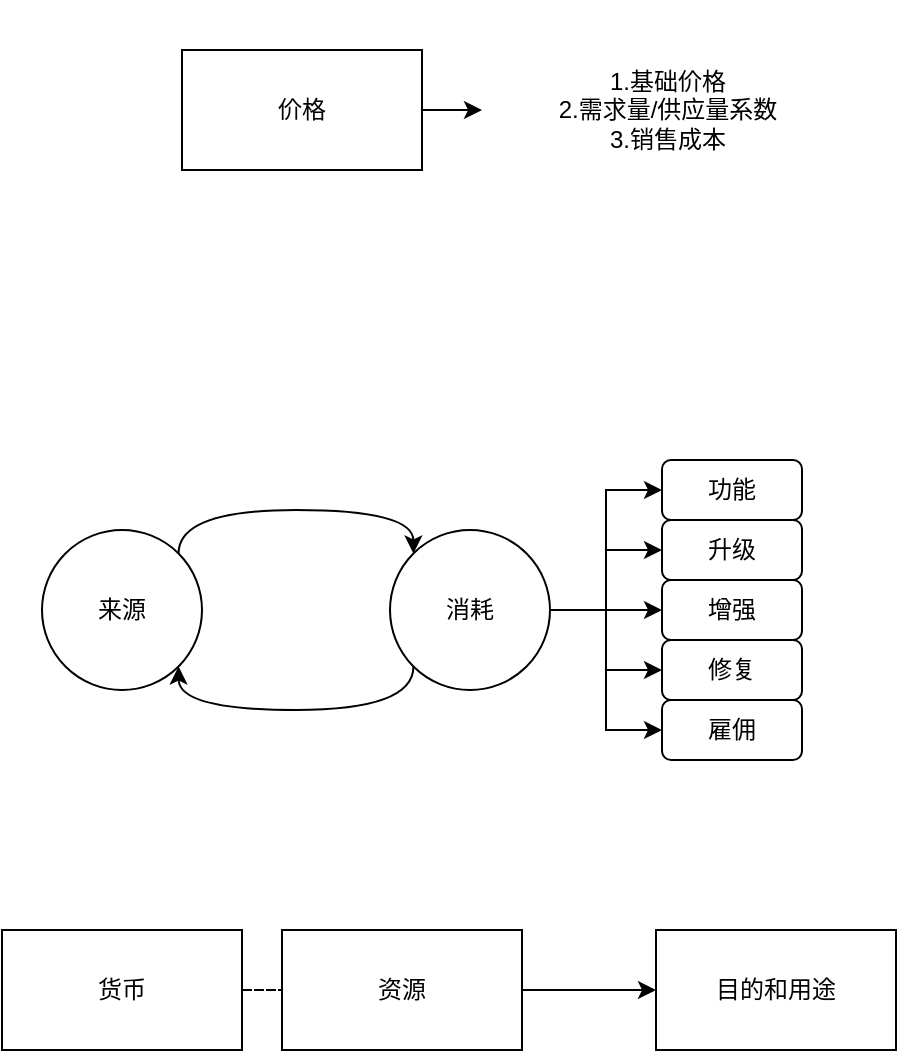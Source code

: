<mxfile version="23.0.2" type="github">
  <diagram name="第 1 页" id="GztoGZoLDA_IP8yJrQvN">
    <mxGraphModel dx="989" dy="1683" grid="1" gridSize="10" guides="1" tooltips="1" connect="1" arrows="1" fold="1" page="1" pageScale="1" pageWidth="827" pageHeight="1169" math="0" shadow="0">
      <root>
        <mxCell id="0" />
        <mxCell id="1" parent="0" />
        <mxCell id="jYttO9liqktZ8NMW96-u-7" style="edgeStyle=orthogonalEdgeStyle;rounded=0;orthogonalLoop=1;jettySize=auto;html=1;entryX=0;entryY=0.5;entryDx=0;entryDy=0;dashed=1;endArrow=none;endFill=0;" parent="1" source="jYttO9liqktZ8NMW96-u-1" target="jYttO9liqktZ8NMW96-u-2" edge="1">
          <mxGeometry relative="1" as="geometry" />
        </mxCell>
        <mxCell id="jYttO9liqktZ8NMW96-u-1" value="货币" style="rounded=0;whiteSpace=wrap;html=1;" parent="1" vertex="1">
          <mxGeometry x="220" y="170" width="120" height="60" as="geometry" />
        </mxCell>
        <mxCell id="jYttO9liqktZ8NMW96-u-3" style="edgeStyle=orthogonalEdgeStyle;rounded=0;orthogonalLoop=1;jettySize=auto;html=1;exitX=1;exitY=0.5;exitDx=0;exitDy=0;entryX=0;entryY=0.5;entryDx=0;entryDy=0;" parent="1" source="jYttO9liqktZ8NMW96-u-2" target="jYttO9liqktZ8NMW96-u-4" edge="1">
          <mxGeometry relative="1" as="geometry">
            <mxPoint x="560.0" y="220" as="targetPoint" />
            <mxPoint x="480.0" y="250.0" as="sourcePoint" />
          </mxGeometry>
        </mxCell>
        <mxCell id="jYttO9liqktZ8NMW96-u-2" value="资源" style="rounded=0;whiteSpace=wrap;html=1;" parent="1" vertex="1">
          <mxGeometry x="360" y="170" width="120" height="60" as="geometry" />
        </mxCell>
        <mxCell id="jYttO9liqktZ8NMW96-u-4" value="目的和用途" style="rounded=0;whiteSpace=wrap;html=1;" parent="1" vertex="1">
          <mxGeometry x="547" y="170" width="120" height="60" as="geometry" />
        </mxCell>
        <mxCell id="jYttO9liqktZ8NMW96-u-11" style="edgeStyle=orthogonalEdgeStyle;rounded=0;orthogonalLoop=1;jettySize=auto;html=1;exitX=1;exitY=0;exitDx=0;exitDy=0;entryX=0;entryY=0;entryDx=0;entryDy=0;curved=1;" parent="1" source="jYttO9liqktZ8NMW96-u-9" target="jYttO9liqktZ8NMW96-u-10" edge="1">
          <mxGeometry relative="1" as="geometry">
            <Array as="points">
              <mxPoint x="308" y="-40" />
              <mxPoint x="426" y="-40" />
            </Array>
          </mxGeometry>
        </mxCell>
        <mxCell id="jYttO9liqktZ8NMW96-u-9" value="来源" style="ellipse;whiteSpace=wrap;html=1;aspect=fixed;" parent="1" vertex="1">
          <mxGeometry x="240" y="-30" width="80" height="80" as="geometry" />
        </mxCell>
        <mxCell id="jYttO9liqktZ8NMW96-u-12" style="edgeStyle=orthogonalEdgeStyle;rounded=0;orthogonalLoop=1;jettySize=auto;html=1;exitX=0;exitY=1;exitDx=0;exitDy=0;entryX=1;entryY=1;entryDx=0;entryDy=0;curved=1;" parent="1" source="jYttO9liqktZ8NMW96-u-10" target="jYttO9liqktZ8NMW96-u-9" edge="1">
          <mxGeometry relative="1" as="geometry">
            <Array as="points">
              <mxPoint x="426" y="60" />
              <mxPoint x="308" y="60" />
            </Array>
          </mxGeometry>
        </mxCell>
        <mxCell id="jYttO9liqktZ8NMW96-u-36" style="edgeStyle=orthogonalEdgeStyle;rounded=0;orthogonalLoop=1;jettySize=auto;html=1;exitX=1;exitY=0.5;exitDx=0;exitDy=0;entryX=0;entryY=0.5;entryDx=0;entryDy=0;" parent="1" source="jYttO9liqktZ8NMW96-u-10" target="jYttO9liqktZ8NMW96-u-35" edge="1">
          <mxGeometry relative="1" as="geometry" />
        </mxCell>
        <mxCell id="jYttO9liqktZ8NMW96-u-38" style="edgeStyle=orthogonalEdgeStyle;rounded=0;orthogonalLoop=1;jettySize=auto;html=1;exitX=1;exitY=0.5;exitDx=0;exitDy=0;entryX=0;entryY=0.5;entryDx=0;entryDy=0;" parent="1" source="jYttO9liqktZ8NMW96-u-10" target="jYttO9liqktZ8NMW96-u-37" edge="1">
          <mxGeometry relative="1" as="geometry" />
        </mxCell>
        <mxCell id="jYttO9liqktZ8NMW96-u-40" style="edgeStyle=orthogonalEdgeStyle;rounded=0;orthogonalLoop=1;jettySize=auto;html=1;exitX=1;exitY=0.5;exitDx=0;exitDy=0;entryX=0;entryY=0.5;entryDx=0;entryDy=0;" parent="1" source="jYttO9liqktZ8NMW96-u-10" target="jYttO9liqktZ8NMW96-u-39" edge="1">
          <mxGeometry relative="1" as="geometry" />
        </mxCell>
        <mxCell id="jYttO9liqktZ8NMW96-u-43" style="edgeStyle=orthogonalEdgeStyle;rounded=0;orthogonalLoop=1;jettySize=auto;html=1;exitX=1;exitY=0.5;exitDx=0;exitDy=0;" parent="1" source="jYttO9liqktZ8NMW96-u-10" target="jYttO9liqktZ8NMW96-u-41" edge="1">
          <mxGeometry relative="1" as="geometry" />
        </mxCell>
        <mxCell id="jYttO9liqktZ8NMW96-u-44" style="edgeStyle=orthogonalEdgeStyle;rounded=0;orthogonalLoop=1;jettySize=auto;html=1;exitX=1;exitY=0.5;exitDx=0;exitDy=0;entryX=0;entryY=0.5;entryDx=0;entryDy=0;" parent="1" source="jYttO9liqktZ8NMW96-u-10" target="jYttO9liqktZ8NMW96-u-42" edge="1">
          <mxGeometry relative="1" as="geometry" />
        </mxCell>
        <mxCell id="jYttO9liqktZ8NMW96-u-10" value="消耗" style="ellipse;whiteSpace=wrap;html=1;aspect=fixed;" parent="1" vertex="1">
          <mxGeometry x="414" y="-30" width="80" height="80" as="geometry" />
        </mxCell>
        <mxCell id="jYttO9liqktZ8NMW96-u-35" value="功能" style="rounded=1;whiteSpace=wrap;html=1;" parent="1" vertex="1">
          <mxGeometry x="550" y="-65" width="70" height="30" as="geometry" />
        </mxCell>
        <mxCell id="jYttO9liqktZ8NMW96-u-37" value="升级" style="rounded=1;whiteSpace=wrap;html=1;" parent="1" vertex="1">
          <mxGeometry x="550" y="-35" width="70" height="30" as="geometry" />
        </mxCell>
        <mxCell id="jYttO9liqktZ8NMW96-u-39" value="增强" style="rounded=1;whiteSpace=wrap;html=1;" parent="1" vertex="1">
          <mxGeometry x="550" y="-5" width="70" height="30" as="geometry" />
        </mxCell>
        <mxCell id="jYttO9liqktZ8NMW96-u-41" value="修复" style="rounded=1;whiteSpace=wrap;html=1;" parent="1" vertex="1">
          <mxGeometry x="550" y="25" width="70" height="30" as="geometry" />
        </mxCell>
        <mxCell id="jYttO9liqktZ8NMW96-u-42" value="雇佣" style="rounded=1;whiteSpace=wrap;html=1;" parent="1" vertex="1">
          <mxGeometry x="550" y="55" width="70" height="30" as="geometry" />
        </mxCell>
        <mxCell id="8uedpQW6JVvdzVtRpYM7-2" style="edgeStyle=orthogonalEdgeStyle;rounded=0;orthogonalLoop=1;jettySize=auto;html=1;" edge="1" parent="1" source="8uedpQW6JVvdzVtRpYM7-1" target="8uedpQW6JVvdzVtRpYM7-4">
          <mxGeometry relative="1" as="geometry">
            <mxPoint x="480.0" y="-240" as="targetPoint" />
          </mxGeometry>
        </mxCell>
        <mxCell id="8uedpQW6JVvdzVtRpYM7-1" value="价格" style="rounded=0;whiteSpace=wrap;html=1;" vertex="1" parent="1">
          <mxGeometry x="310" y="-270" width="120" height="60" as="geometry" />
        </mxCell>
        <mxCell id="8uedpQW6JVvdzVtRpYM7-4" value="1.基础价格&lt;br&gt;2.需求量/供应量系数&lt;br&gt;3.销售成本" style="text;html=1;strokeColor=none;fillColor=none;align=center;verticalAlign=middle;whiteSpace=wrap;rounded=0;" vertex="1" parent="1">
          <mxGeometry x="460" y="-295" width="186" height="110" as="geometry" />
        </mxCell>
      </root>
    </mxGraphModel>
  </diagram>
</mxfile>
